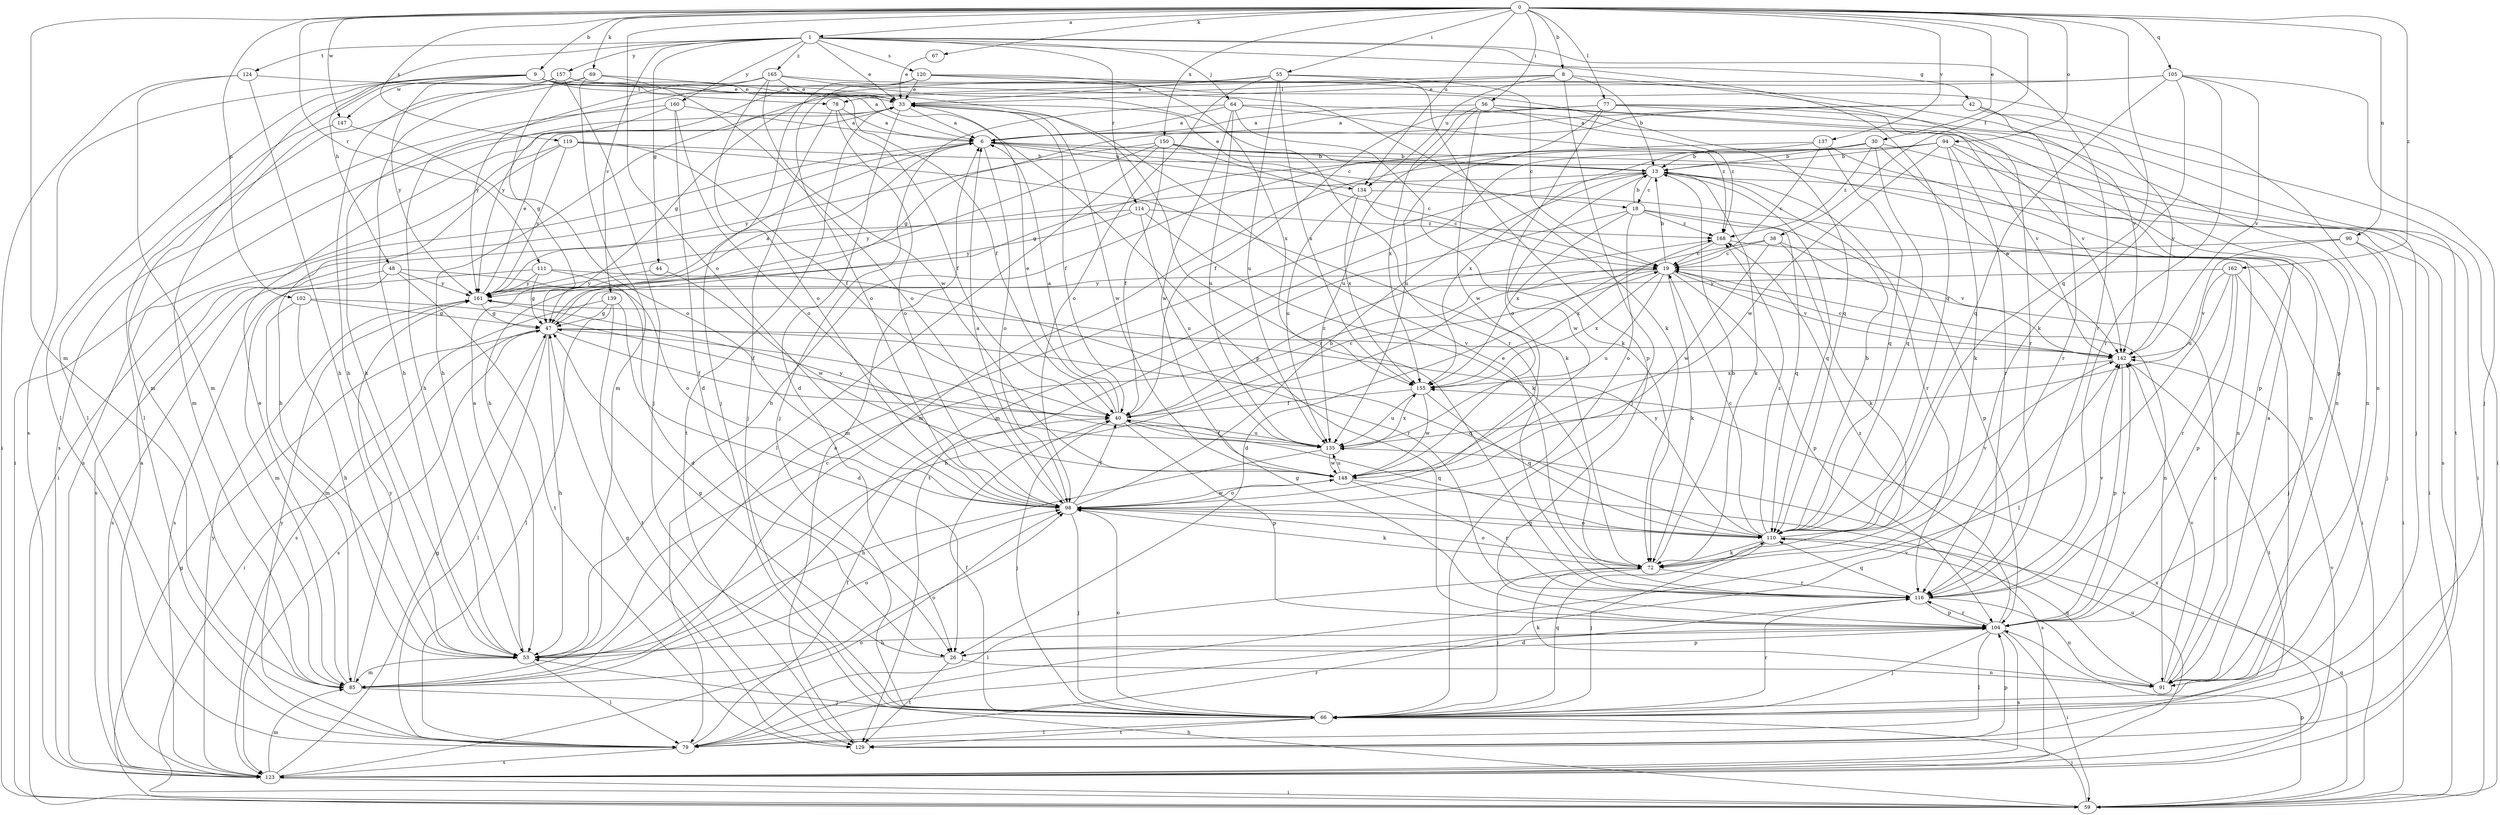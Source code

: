 strict digraph  {
0;
1;
6;
8;
9;
13;
18;
19;
26;
30;
33;
38;
40;
42;
44;
47;
48;
53;
55;
56;
59;
64;
66;
67;
69;
72;
77;
78;
79;
85;
90;
91;
94;
98;
102;
104;
105;
110;
111;
114;
116;
119;
120;
123;
124;
129;
134;
135;
137;
139;
142;
147;
148;
150;
155;
157;
160;
161;
162;
165;
168;
0 -> 1  [label=a];
0 -> 8  [label=b];
0 -> 9  [label=b];
0 -> 30  [label=e];
0 -> 38  [label=f];
0 -> 55  [label=i];
0 -> 56  [label=i];
0 -> 67  [label=k];
0 -> 69  [label=k];
0 -> 77  [label=l];
0 -> 85  [label=m];
0 -> 90  [label=n];
0 -> 94  [label=o];
0 -> 98  [label=o];
0 -> 102  [label=p];
0 -> 105  [label=q];
0 -> 110  [label=q];
0 -> 111  [label=r];
0 -> 119  [label=s];
0 -> 134  [label=u];
0 -> 137  [label=v];
0 -> 147  [label=w];
0 -> 150  [label=x];
0 -> 162  [label=z];
1 -> 33  [label=e];
1 -> 42  [label=g];
1 -> 44  [label=g];
1 -> 48  [label=h];
1 -> 64  [label=j];
1 -> 110  [label=q];
1 -> 114  [label=r];
1 -> 116  [label=r];
1 -> 120  [label=s];
1 -> 124  [label=t];
1 -> 139  [label=v];
1 -> 157  [label=y];
1 -> 160  [label=y];
1 -> 165  [label=z];
6 -> 13  [label=b];
6 -> 18  [label=c];
6 -> 59  [label=i];
6 -> 98  [label=o];
6 -> 134  [label=u];
8 -> 13  [label=b];
8 -> 53  [label=h];
8 -> 66  [label=j];
8 -> 78  [label=l];
8 -> 116  [label=r];
8 -> 134  [label=u];
9 -> 6  [label=a];
9 -> 40  [label=f];
9 -> 72  [label=k];
9 -> 78  [label=l];
9 -> 79  [label=l];
9 -> 85  [label=m];
9 -> 104  [label=p];
9 -> 123  [label=s];
9 -> 147  [label=w];
9 -> 161  [label=y];
13 -> 18  [label=c];
13 -> 59  [label=i];
13 -> 72  [label=k];
13 -> 85  [label=m];
13 -> 110  [label=q];
13 -> 116  [label=r];
13 -> 148  [label=w];
13 -> 161  [label=y];
18 -> 13  [label=b];
18 -> 98  [label=o];
18 -> 104  [label=p];
18 -> 110  [label=q];
18 -> 129  [label=t];
18 -> 155  [label=x];
18 -> 168  [label=z];
19 -> 13  [label=b];
19 -> 53  [label=h];
19 -> 72  [label=k];
19 -> 91  [label=n];
19 -> 104  [label=p];
19 -> 135  [label=u];
19 -> 142  [label=v];
19 -> 155  [label=x];
19 -> 161  [label=y];
26 -> 47  [label=g];
26 -> 91  [label=n];
26 -> 104  [label=p];
26 -> 129  [label=t];
30 -> 13  [label=b];
30 -> 53  [label=h];
30 -> 66  [label=j];
30 -> 85  [label=m];
30 -> 110  [label=q];
30 -> 142  [label=v];
30 -> 168  [label=z];
33 -> 6  [label=a];
33 -> 26  [label=d];
33 -> 40  [label=f];
33 -> 59  [label=i];
33 -> 129  [label=t];
33 -> 148  [label=w];
38 -> 19  [label=c];
38 -> 26  [label=d];
38 -> 72  [label=k];
38 -> 142  [label=v];
38 -> 148  [label=w];
40 -> 6  [label=a];
40 -> 19  [label=c];
40 -> 33  [label=e];
40 -> 66  [label=j];
40 -> 104  [label=p];
40 -> 110  [label=q];
40 -> 135  [label=u];
40 -> 168  [label=z];
42 -> 6  [label=a];
42 -> 47  [label=g];
42 -> 59  [label=i];
42 -> 116  [label=r];
42 -> 142  [label=v];
44 -> 148  [label=w];
44 -> 161  [label=y];
47 -> 6  [label=a];
47 -> 40  [label=f];
47 -> 53  [label=h];
47 -> 59  [label=i];
47 -> 79  [label=l];
47 -> 110  [label=q];
47 -> 123  [label=s];
47 -> 142  [label=v];
48 -> 85  [label=m];
48 -> 98  [label=o];
48 -> 123  [label=s];
48 -> 129  [label=t];
48 -> 161  [label=y];
53 -> 6  [label=a];
53 -> 19  [label=c];
53 -> 79  [label=l];
53 -> 85  [label=m];
53 -> 98  [label=o];
55 -> 19  [label=c];
55 -> 33  [label=e];
55 -> 47  [label=g];
55 -> 98  [label=o];
55 -> 104  [label=p];
55 -> 135  [label=u];
55 -> 155  [label=x];
56 -> 6  [label=a];
56 -> 104  [label=p];
56 -> 135  [label=u];
56 -> 142  [label=v];
56 -> 148  [label=w];
56 -> 155  [label=x];
56 -> 168  [label=z];
59 -> 47  [label=g];
59 -> 53  [label=h];
59 -> 66  [label=j];
59 -> 104  [label=p];
59 -> 110  [label=q];
64 -> 6  [label=a];
64 -> 66  [label=j];
64 -> 72  [label=k];
64 -> 91  [label=n];
64 -> 135  [label=u];
64 -> 148  [label=w];
64 -> 168  [label=z];
66 -> 40  [label=f];
66 -> 79  [label=l];
66 -> 98  [label=o];
66 -> 110  [label=q];
66 -> 116  [label=r];
66 -> 129  [label=t];
67 -> 33  [label=e];
69 -> 33  [label=e];
69 -> 53  [label=h];
69 -> 79  [label=l];
69 -> 85  [label=m];
69 -> 98  [label=o];
72 -> 13  [label=b];
72 -> 66  [label=j];
72 -> 79  [label=l];
72 -> 98  [label=o];
72 -> 116  [label=r];
77 -> 6  [label=a];
77 -> 40  [label=f];
77 -> 91  [label=n];
77 -> 98  [label=o];
77 -> 129  [label=t];
77 -> 135  [label=u];
77 -> 142  [label=v];
78 -> 6  [label=a];
78 -> 40  [label=f];
78 -> 66  [label=j];
78 -> 98  [label=o];
79 -> 40  [label=f];
79 -> 116  [label=r];
79 -> 123  [label=s];
79 -> 142  [label=v];
79 -> 161  [label=y];
85 -> 33  [label=e];
85 -> 66  [label=j];
85 -> 98  [label=o];
85 -> 161  [label=y];
90 -> 19  [label=c];
90 -> 59  [label=i];
90 -> 66  [label=j];
90 -> 135  [label=u];
91 -> 6  [label=a];
91 -> 19  [label=c];
91 -> 72  [label=k];
91 -> 110  [label=q];
91 -> 142  [label=v];
94 -> 13  [label=b];
94 -> 59  [label=i];
94 -> 72  [label=k];
94 -> 85  [label=m];
94 -> 104  [label=p];
94 -> 116  [label=r];
94 -> 148  [label=w];
94 -> 155  [label=x];
98 -> 6  [label=a];
98 -> 13  [label=b];
98 -> 40  [label=f];
98 -> 66  [label=j];
98 -> 72  [label=k];
98 -> 110  [label=q];
98 -> 148  [label=w];
102 -> 40  [label=f];
102 -> 47  [label=g];
102 -> 53  [label=h];
102 -> 85  [label=m];
104 -> 26  [label=d];
104 -> 47  [label=g];
104 -> 53  [label=h];
104 -> 59  [label=i];
104 -> 66  [label=j];
104 -> 79  [label=l];
104 -> 116  [label=r];
104 -> 123  [label=s];
104 -> 142  [label=v];
104 -> 168  [label=z];
105 -> 33  [label=e];
105 -> 66  [label=j];
105 -> 72  [label=k];
105 -> 110  [label=q];
105 -> 116  [label=r];
105 -> 142  [label=v];
105 -> 161  [label=y];
110 -> 13  [label=b];
110 -> 19  [label=c];
110 -> 66  [label=j];
110 -> 72  [label=k];
110 -> 98  [label=o];
110 -> 142  [label=v];
110 -> 161  [label=y];
110 -> 168  [label=z];
111 -> 26  [label=d];
111 -> 47  [label=g];
111 -> 116  [label=r];
111 -> 123  [label=s];
111 -> 161  [label=y];
114 -> 72  [label=k];
114 -> 123  [label=s];
114 -> 135  [label=u];
114 -> 161  [label=y];
114 -> 168  [label=z];
116 -> 33  [label=e];
116 -> 91  [label=n];
116 -> 104  [label=p];
116 -> 110  [label=q];
116 -> 142  [label=v];
119 -> 13  [label=b];
119 -> 40  [label=f];
119 -> 53  [label=h];
119 -> 72  [label=k];
119 -> 123  [label=s];
119 -> 161  [label=y];
120 -> 33  [label=e];
120 -> 66  [label=j];
120 -> 98  [label=o];
120 -> 110  [label=q];
120 -> 142  [label=v];
120 -> 155  [label=x];
123 -> 6  [label=a];
123 -> 47  [label=g];
123 -> 59  [label=i];
123 -> 85  [label=m];
123 -> 98  [label=o];
123 -> 135  [label=u];
123 -> 142  [label=v];
123 -> 155  [label=x];
123 -> 161  [label=y];
124 -> 33  [label=e];
124 -> 53  [label=h];
124 -> 59  [label=i];
124 -> 85  [label=m];
129 -> 6  [label=a];
129 -> 47  [label=g];
129 -> 104  [label=p];
134 -> 19  [label=c];
134 -> 33  [label=e];
134 -> 91  [label=n];
134 -> 135  [label=u];
134 -> 155  [label=x];
135 -> 40  [label=f];
135 -> 53  [label=h];
135 -> 148  [label=w];
135 -> 155  [label=x];
135 -> 161  [label=y];
137 -> 13  [label=b];
137 -> 19  [label=c];
137 -> 47  [label=g];
137 -> 91  [label=n];
137 -> 110  [label=q];
139 -> 26  [label=d];
139 -> 47  [label=g];
139 -> 79  [label=l];
139 -> 123  [label=s];
139 -> 129  [label=t];
142 -> 19  [label=c];
142 -> 104  [label=p];
142 -> 129  [label=t];
142 -> 155  [label=x];
147 -> 85  [label=m];
147 -> 98  [label=o];
148 -> 98  [label=o];
148 -> 116  [label=r];
148 -> 123  [label=s];
148 -> 135  [label=u];
150 -> 13  [label=b];
150 -> 19  [label=c];
150 -> 40  [label=f];
150 -> 53  [label=h];
150 -> 79  [label=l];
150 -> 123  [label=s];
150 -> 161  [label=y];
155 -> 40  [label=f];
155 -> 110  [label=q];
155 -> 135  [label=u];
155 -> 148  [label=w];
157 -> 33  [label=e];
157 -> 47  [label=g];
157 -> 53  [label=h];
157 -> 66  [label=j];
157 -> 79  [label=l];
157 -> 116  [label=r];
160 -> 6  [label=a];
160 -> 26  [label=d];
160 -> 53  [label=h];
160 -> 98  [label=o];
160 -> 123  [label=s];
161 -> 33  [label=e];
161 -> 47  [label=g];
162 -> 66  [label=j];
162 -> 79  [label=l];
162 -> 104  [label=p];
162 -> 116  [label=r];
162 -> 142  [label=v];
162 -> 161  [label=y];
165 -> 33  [label=e];
165 -> 53  [label=h];
165 -> 91  [label=n];
165 -> 98  [label=o];
165 -> 116  [label=r];
165 -> 148  [label=w];
165 -> 161  [label=y];
168 -> 19  [label=c];
168 -> 59  [label=i];
168 -> 155  [label=x];
}
